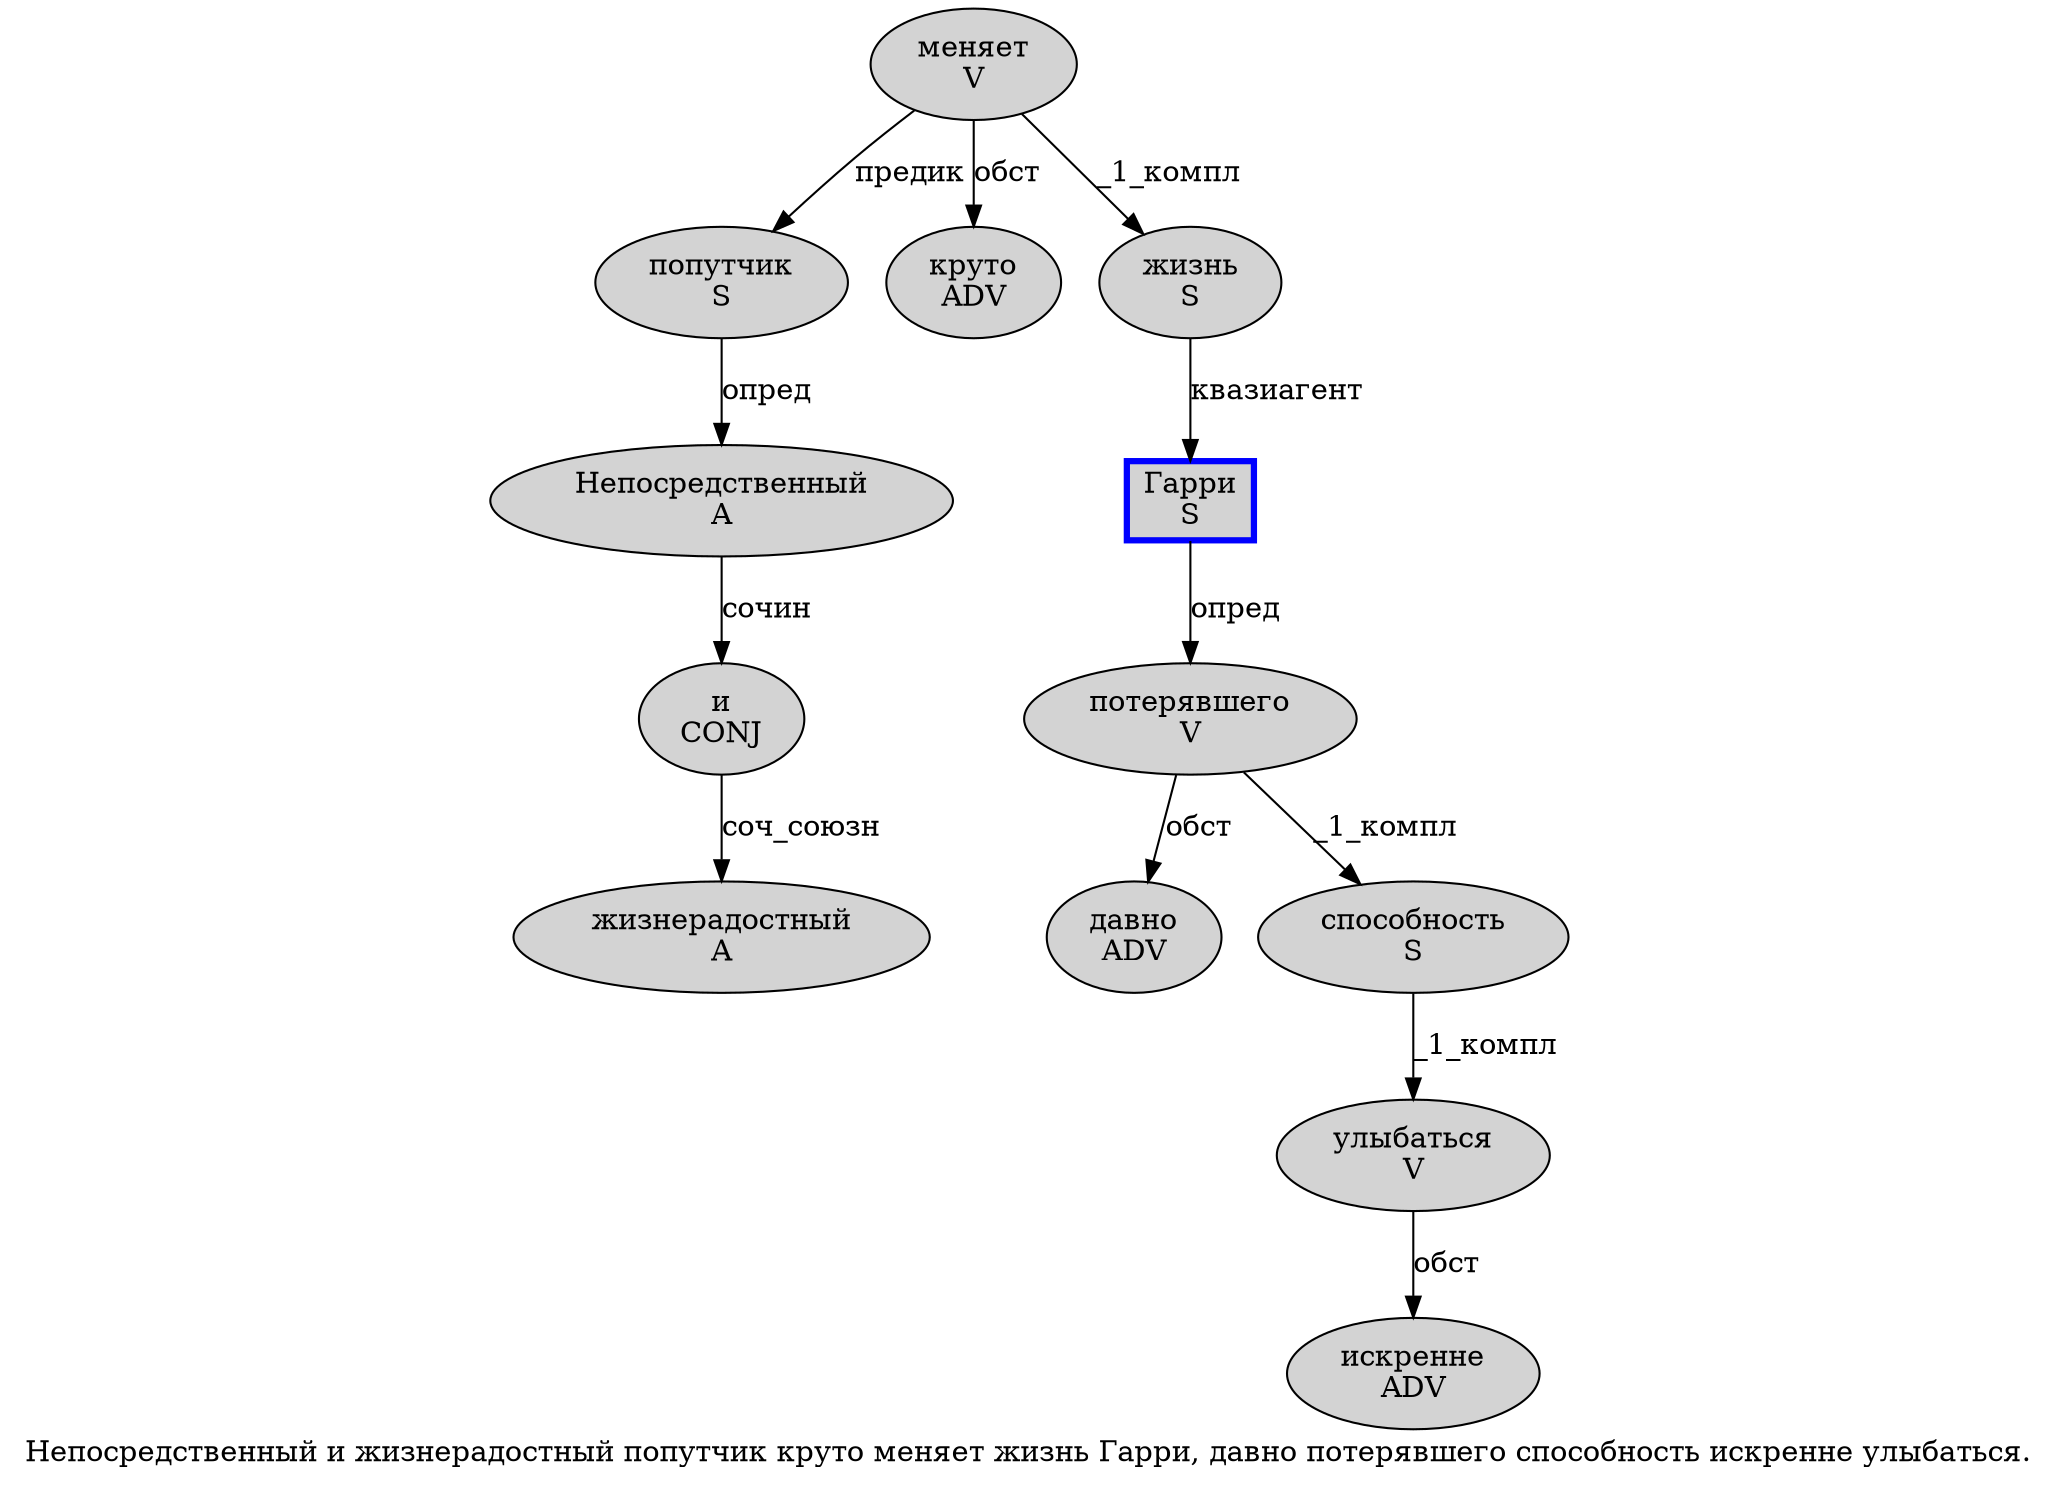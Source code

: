 digraph SENTENCE_285 {
	graph [label="Непосредственный и жизнерадостный попутчик круто меняет жизнь Гарри, давно потерявшего способность искренне улыбаться."]
	node [style=filled]
		0 [label="Непосредственный
A" color="" fillcolor=lightgray penwidth=1 shape=ellipse]
		1 [label="и
CONJ" color="" fillcolor=lightgray penwidth=1 shape=ellipse]
		2 [label="жизнерадостный
A" color="" fillcolor=lightgray penwidth=1 shape=ellipse]
		3 [label="попутчик
S" color="" fillcolor=lightgray penwidth=1 shape=ellipse]
		4 [label="круто
ADV" color="" fillcolor=lightgray penwidth=1 shape=ellipse]
		5 [label="меняет
V" color="" fillcolor=lightgray penwidth=1 shape=ellipse]
		6 [label="жизнь
S" color="" fillcolor=lightgray penwidth=1 shape=ellipse]
		7 [label="Гарри
S" color=blue fillcolor=lightgray penwidth=3 shape=box]
		9 [label="давно
ADV" color="" fillcolor=lightgray penwidth=1 shape=ellipse]
		10 [label="потерявшего
V" color="" fillcolor=lightgray penwidth=1 shape=ellipse]
		11 [label="способность
S" color="" fillcolor=lightgray penwidth=1 shape=ellipse]
		12 [label="искренне
ADV" color="" fillcolor=lightgray penwidth=1 shape=ellipse]
		13 [label="улыбаться
V" color="" fillcolor=lightgray penwidth=1 shape=ellipse]
			5 -> 3 [label="предик"]
			5 -> 4 [label="обст"]
			5 -> 6 [label="_1_компл"]
			1 -> 2 [label="соч_союзн"]
			11 -> 13 [label="_1_компл"]
			3 -> 0 [label="опред"]
			7 -> 10 [label="опред"]
			6 -> 7 [label="квазиагент"]
			10 -> 9 [label="обст"]
			10 -> 11 [label="_1_компл"]
			13 -> 12 [label="обст"]
			0 -> 1 [label="сочин"]
}